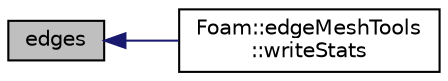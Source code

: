 digraph "edges"
{
  bgcolor="transparent";
  edge [fontname="Helvetica",fontsize="10",labelfontname="Helvetica",labelfontsize="10"];
  node [fontname="Helvetica",fontsize="10",shape=record];
  rankdir="LR";
  Node1 [label="edges",height=0.2,width=0.4,color="black", fillcolor="grey75", style="filled" fontcolor="black"];
  Node1 -> Node2 [dir="back",color="midnightblue",fontsize="10",style="solid",fontname="Helvetica"];
  Node2 [label="Foam::edgeMeshTools\l::writeStats",height=0.2,width=0.4,color="black",URL="$namespaceFoam_1_1edgeMeshTools.html#aac5c9d67799888c826c7c66ce5efcec8",tooltip="Write some information. "];
}
